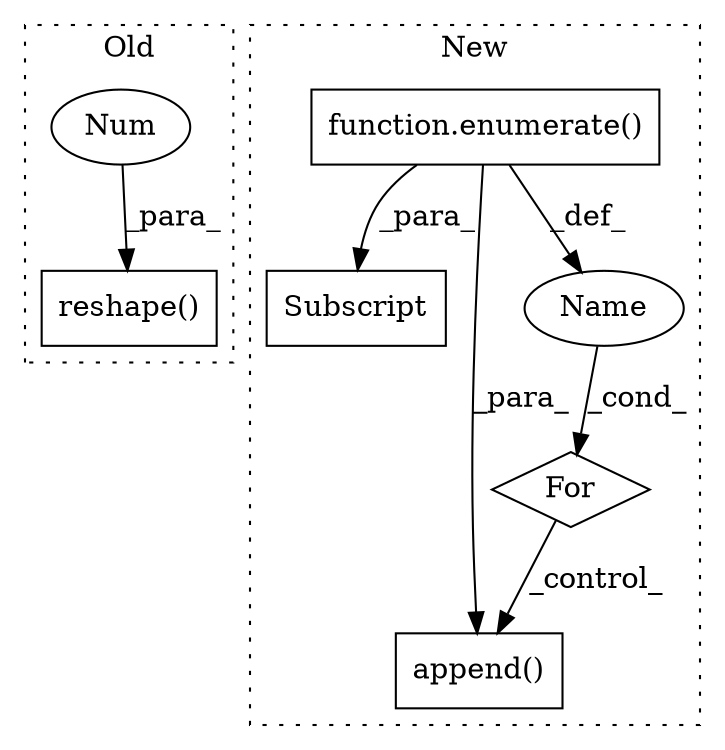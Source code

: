 digraph G {
subgraph cluster0 {
1 [label="reshape()" a="75" s="4217,4284" l="65,1" shape="box"];
3 [label="Num" a="76" s="4282" l="2" shape="ellipse"];
label = "Old";
style="dotted";
}
subgraph cluster1 {
2 [label="function.enumerate()" a="75" s="4620,4638" l="10,1" shape="box"];
4 [label="Subscript" a="63" s="5275,0" l="17,0" shape="box"];
5 [label="For" a="107" s="4596,4639" l="4,14" shape="diamond"];
6 [label="append()" a="75" s="5254,5316" l="20,1" shape="box"];
7 [label="Name" a="87" s="4603" l="13" shape="ellipse"];
label = "New";
style="dotted";
}
2 -> 6 [label="_para_"];
2 -> 4 [label="_para_"];
2 -> 7 [label="_def_"];
3 -> 1 [label="_para_"];
5 -> 6 [label="_control_"];
7 -> 5 [label="_cond_"];
}